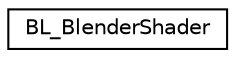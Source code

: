 digraph G
{
  edge [fontname="Helvetica",fontsize="10",labelfontname="Helvetica",labelfontsize="10"];
  node [fontname="Helvetica",fontsize="10",shape=record];
  rankdir=LR;
  Node1 [label="BL_BlenderShader",height=0.2,width=0.4,color="black", fillcolor="white", style="filled",URL="$de/dd2/classBL__BlenderShader.html"];
}
